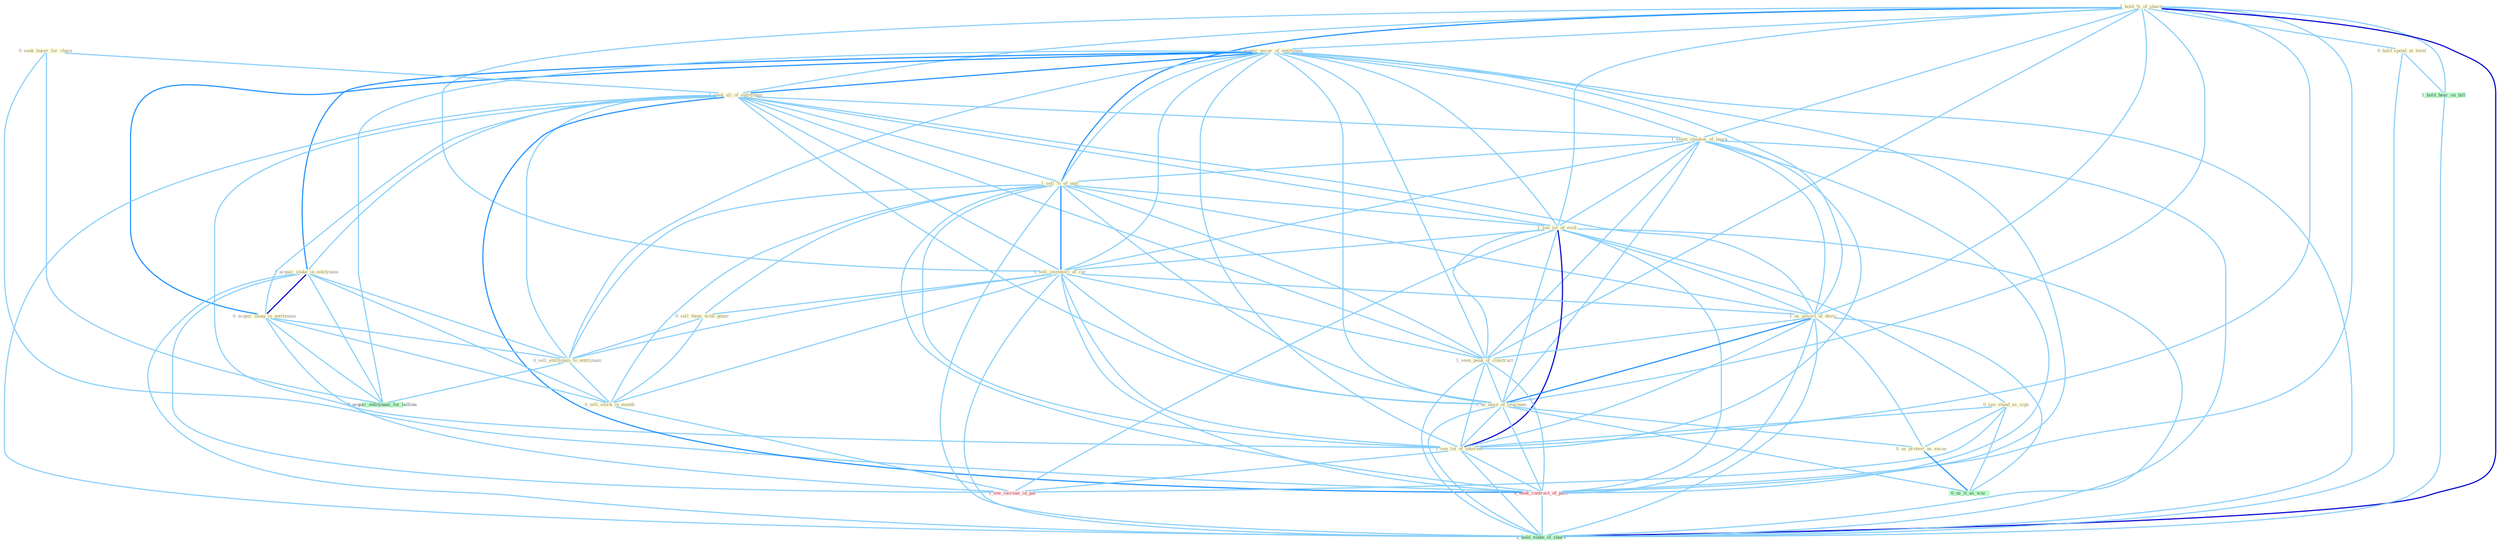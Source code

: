 Graph G{ 
    node
    [shape=polygon,style=filled,width=.5,height=.06,color="#BDFCC9",fixedsize=true,fontsize=4,
    fontcolor="#2f4f4f"];
    {node
    [color="#ffffe0", fontcolor="#8b7d6b"] "1_hold_%_of_share " "1_acquir_secur_of_entitynam " "0_seek_buyer_for_chain " "1_seek_all_of_entitynam " "1_seem_shadow_of_hawk " "1_sell_%_of_unit " "1_see_lot_of_evid " "1_sell_inventori_of_car " "1_acquir_stake_in_entitynam " "0_hold_spend_at_level " "1_us_assort_of_devic " "0_acquir_imag_in_entitynam " "0_sell_them_with_gener " "0_sell_entitynam_to_entitynam " "0_sell_stock_in_month " "1_seen_peak_of_construct " "0_see_stand_as_sign " "1_us_base_of_yearnum " "1_see_lot_of_interest " "0_us_protest_as_excus "}
{node [color="#fff0f5", fontcolor="#b22222"] "0_seek_contract_of_pact " "1_see_increas_in_pai "}
edge [color="#B0E2FF"];

	"1_hold_%_of_share " -- "1_acquir_secur_of_entitynam " [w="1", color="#87cefa" ];
	"1_hold_%_of_share " -- "1_seek_all_of_entitynam " [w="1", color="#87cefa" ];
	"1_hold_%_of_share " -- "1_seem_shadow_of_hawk " [w="1", color="#87cefa" ];
	"1_hold_%_of_share " -- "1_sell_%_of_unit " [w="2", color="#1e90ff" , len=0.8];
	"1_hold_%_of_share " -- "1_see_lot_of_evid " [w="1", color="#87cefa" ];
	"1_hold_%_of_share " -- "1_sell_inventori_of_car " [w="1", color="#87cefa" ];
	"1_hold_%_of_share " -- "0_hold_spend_at_level " [w="1", color="#87cefa" ];
	"1_hold_%_of_share " -- "1_us_assort_of_devic " [w="1", color="#87cefa" ];
	"1_hold_%_of_share " -- "1_seen_peak_of_construct " [w="1", color="#87cefa" ];
	"1_hold_%_of_share " -- "1_us_base_of_yearnum " [w="1", color="#87cefa" ];
	"1_hold_%_of_share " -- "1_see_lot_of_interest " [w="1", color="#87cefa" ];
	"1_hold_%_of_share " -- "0_seek_contract_of_pact " [w="1", color="#87cefa" ];
	"1_hold_%_of_share " -- "1_hold_hear_on_bill " [w="1", color="#87cefa" ];
	"1_hold_%_of_share " -- "1_hold_stake_of_share " [w="3", color="#0000cd" , len=0.6];
	"1_acquir_secur_of_entitynam " -- "1_seek_all_of_entitynam " [w="2", color="#1e90ff" , len=0.8];
	"1_acquir_secur_of_entitynam " -- "1_seem_shadow_of_hawk " [w="1", color="#87cefa" ];
	"1_acquir_secur_of_entitynam " -- "1_sell_%_of_unit " [w="1", color="#87cefa" ];
	"1_acquir_secur_of_entitynam " -- "1_see_lot_of_evid " [w="1", color="#87cefa" ];
	"1_acquir_secur_of_entitynam " -- "1_sell_inventori_of_car " [w="1", color="#87cefa" ];
	"1_acquir_secur_of_entitynam " -- "1_acquir_stake_in_entitynam " [w="2", color="#1e90ff" , len=0.8];
	"1_acquir_secur_of_entitynam " -- "1_us_assort_of_devic " [w="1", color="#87cefa" ];
	"1_acquir_secur_of_entitynam " -- "0_acquir_imag_in_entitynam " [w="2", color="#1e90ff" , len=0.8];
	"1_acquir_secur_of_entitynam " -- "0_sell_entitynam_to_entitynam " [w="1", color="#87cefa" ];
	"1_acquir_secur_of_entitynam " -- "1_seen_peak_of_construct " [w="1", color="#87cefa" ];
	"1_acquir_secur_of_entitynam " -- "1_us_base_of_yearnum " [w="1", color="#87cefa" ];
	"1_acquir_secur_of_entitynam " -- "1_see_lot_of_interest " [w="1", color="#87cefa" ];
	"1_acquir_secur_of_entitynam " -- "0_seek_contract_of_pact " [w="1", color="#87cefa" ];
	"1_acquir_secur_of_entitynam " -- "0_acquir_entitynam_for_billion " [w="1", color="#87cefa" ];
	"1_acquir_secur_of_entitynam " -- "1_hold_stake_of_share " [w="1", color="#87cefa" ];
	"0_seek_buyer_for_chain " -- "1_seek_all_of_entitynam " [w="1", color="#87cefa" ];
	"0_seek_buyer_for_chain " -- "0_seek_contract_of_pact " [w="1", color="#87cefa" ];
	"0_seek_buyer_for_chain " -- "0_acquir_entitynam_for_billion " [w="1", color="#87cefa" ];
	"1_seek_all_of_entitynam " -- "1_seem_shadow_of_hawk " [w="1", color="#87cefa" ];
	"1_seek_all_of_entitynam " -- "1_sell_%_of_unit " [w="1", color="#87cefa" ];
	"1_seek_all_of_entitynam " -- "1_see_lot_of_evid " [w="1", color="#87cefa" ];
	"1_seek_all_of_entitynam " -- "1_sell_inventori_of_car " [w="1", color="#87cefa" ];
	"1_seek_all_of_entitynam " -- "1_acquir_stake_in_entitynam " [w="1", color="#87cefa" ];
	"1_seek_all_of_entitynam " -- "1_us_assort_of_devic " [w="1", color="#87cefa" ];
	"1_seek_all_of_entitynam " -- "0_acquir_imag_in_entitynam " [w="1", color="#87cefa" ];
	"1_seek_all_of_entitynam " -- "0_sell_entitynam_to_entitynam " [w="1", color="#87cefa" ];
	"1_seek_all_of_entitynam " -- "1_seen_peak_of_construct " [w="1", color="#87cefa" ];
	"1_seek_all_of_entitynam " -- "1_us_base_of_yearnum " [w="1", color="#87cefa" ];
	"1_seek_all_of_entitynam " -- "1_see_lot_of_interest " [w="1", color="#87cefa" ];
	"1_seek_all_of_entitynam " -- "0_seek_contract_of_pact " [w="2", color="#1e90ff" , len=0.8];
	"1_seek_all_of_entitynam " -- "1_hold_stake_of_share " [w="1", color="#87cefa" ];
	"1_seem_shadow_of_hawk " -- "1_sell_%_of_unit " [w="1", color="#87cefa" ];
	"1_seem_shadow_of_hawk " -- "1_see_lot_of_evid " [w="1", color="#87cefa" ];
	"1_seem_shadow_of_hawk " -- "1_sell_inventori_of_car " [w="1", color="#87cefa" ];
	"1_seem_shadow_of_hawk " -- "1_us_assort_of_devic " [w="1", color="#87cefa" ];
	"1_seem_shadow_of_hawk " -- "1_seen_peak_of_construct " [w="1", color="#87cefa" ];
	"1_seem_shadow_of_hawk " -- "1_us_base_of_yearnum " [w="1", color="#87cefa" ];
	"1_seem_shadow_of_hawk " -- "1_see_lot_of_interest " [w="1", color="#87cefa" ];
	"1_seem_shadow_of_hawk " -- "0_seek_contract_of_pact " [w="1", color="#87cefa" ];
	"1_seem_shadow_of_hawk " -- "1_hold_stake_of_share " [w="1", color="#87cefa" ];
	"1_sell_%_of_unit " -- "1_see_lot_of_evid " [w="1", color="#87cefa" ];
	"1_sell_%_of_unit " -- "1_sell_inventori_of_car " [w="2", color="#1e90ff" , len=0.8];
	"1_sell_%_of_unit " -- "1_us_assort_of_devic " [w="1", color="#87cefa" ];
	"1_sell_%_of_unit " -- "0_sell_them_with_gener " [w="1", color="#87cefa" ];
	"1_sell_%_of_unit " -- "0_sell_entitynam_to_entitynam " [w="1", color="#87cefa" ];
	"1_sell_%_of_unit " -- "0_sell_stock_in_month " [w="1", color="#87cefa" ];
	"1_sell_%_of_unit " -- "1_seen_peak_of_construct " [w="1", color="#87cefa" ];
	"1_sell_%_of_unit " -- "1_us_base_of_yearnum " [w="1", color="#87cefa" ];
	"1_sell_%_of_unit " -- "1_see_lot_of_interest " [w="1", color="#87cefa" ];
	"1_sell_%_of_unit " -- "0_seek_contract_of_pact " [w="1", color="#87cefa" ];
	"1_sell_%_of_unit " -- "1_hold_stake_of_share " [w="1", color="#87cefa" ];
	"1_see_lot_of_evid " -- "1_sell_inventori_of_car " [w="1", color="#87cefa" ];
	"1_see_lot_of_evid " -- "1_us_assort_of_devic " [w="1", color="#87cefa" ];
	"1_see_lot_of_evid " -- "1_seen_peak_of_construct " [w="1", color="#87cefa" ];
	"1_see_lot_of_evid " -- "0_see_stand_as_sign " [w="1", color="#87cefa" ];
	"1_see_lot_of_evid " -- "1_us_base_of_yearnum " [w="1", color="#87cefa" ];
	"1_see_lot_of_evid " -- "1_see_lot_of_interest " [w="3", color="#0000cd" , len=0.6];
	"1_see_lot_of_evid " -- "0_seek_contract_of_pact " [w="1", color="#87cefa" ];
	"1_see_lot_of_evid " -- "1_see_increas_in_pai " [w="1", color="#87cefa" ];
	"1_see_lot_of_evid " -- "1_hold_stake_of_share " [w="1", color="#87cefa" ];
	"1_sell_inventori_of_car " -- "1_us_assort_of_devic " [w="1", color="#87cefa" ];
	"1_sell_inventori_of_car " -- "0_sell_them_with_gener " [w="1", color="#87cefa" ];
	"1_sell_inventori_of_car " -- "0_sell_entitynam_to_entitynam " [w="1", color="#87cefa" ];
	"1_sell_inventori_of_car " -- "0_sell_stock_in_month " [w="1", color="#87cefa" ];
	"1_sell_inventori_of_car " -- "1_seen_peak_of_construct " [w="1", color="#87cefa" ];
	"1_sell_inventori_of_car " -- "1_us_base_of_yearnum " [w="1", color="#87cefa" ];
	"1_sell_inventori_of_car " -- "1_see_lot_of_interest " [w="1", color="#87cefa" ];
	"1_sell_inventori_of_car " -- "0_seek_contract_of_pact " [w="1", color="#87cefa" ];
	"1_sell_inventori_of_car " -- "1_hold_stake_of_share " [w="1", color="#87cefa" ];
	"1_acquir_stake_in_entitynam " -- "0_acquir_imag_in_entitynam " [w="3", color="#0000cd" , len=0.6];
	"1_acquir_stake_in_entitynam " -- "0_sell_entitynam_to_entitynam " [w="1", color="#87cefa" ];
	"1_acquir_stake_in_entitynam " -- "0_sell_stock_in_month " [w="1", color="#87cefa" ];
	"1_acquir_stake_in_entitynam " -- "0_acquir_entitynam_for_billion " [w="1", color="#87cefa" ];
	"1_acquir_stake_in_entitynam " -- "1_see_increas_in_pai " [w="1", color="#87cefa" ];
	"1_acquir_stake_in_entitynam " -- "1_hold_stake_of_share " [w="1", color="#87cefa" ];
	"0_hold_spend_at_level " -- "1_hold_hear_on_bill " [w="1", color="#87cefa" ];
	"0_hold_spend_at_level " -- "1_hold_stake_of_share " [w="1", color="#87cefa" ];
	"1_us_assort_of_devic " -- "1_seen_peak_of_construct " [w="1", color="#87cefa" ];
	"1_us_assort_of_devic " -- "1_us_base_of_yearnum " [w="2", color="#1e90ff" , len=0.8];
	"1_us_assort_of_devic " -- "1_see_lot_of_interest " [w="1", color="#87cefa" ];
	"1_us_assort_of_devic " -- "0_us_protest_as_excus " [w="1", color="#87cefa" ];
	"1_us_assort_of_devic " -- "0_seek_contract_of_pact " [w="1", color="#87cefa" ];
	"1_us_assort_of_devic " -- "0_us_it_as_wai " [w="1", color="#87cefa" ];
	"1_us_assort_of_devic " -- "1_hold_stake_of_share " [w="1", color="#87cefa" ];
	"0_acquir_imag_in_entitynam " -- "0_sell_entitynam_to_entitynam " [w="1", color="#87cefa" ];
	"0_acquir_imag_in_entitynam " -- "0_sell_stock_in_month " [w="1", color="#87cefa" ];
	"0_acquir_imag_in_entitynam " -- "0_acquir_entitynam_for_billion " [w="1", color="#87cefa" ];
	"0_acquir_imag_in_entitynam " -- "1_see_increas_in_pai " [w="1", color="#87cefa" ];
	"0_sell_them_with_gener " -- "0_sell_entitynam_to_entitynam " [w="1", color="#87cefa" ];
	"0_sell_them_with_gener " -- "0_sell_stock_in_month " [w="1", color="#87cefa" ];
	"0_sell_entitynam_to_entitynam " -- "0_sell_stock_in_month " [w="1", color="#87cefa" ];
	"0_sell_entitynam_to_entitynam " -- "0_acquir_entitynam_for_billion " [w="1", color="#87cefa" ];
	"0_sell_stock_in_month " -- "1_see_increas_in_pai " [w="1", color="#87cefa" ];
	"1_seen_peak_of_construct " -- "1_us_base_of_yearnum " [w="1", color="#87cefa" ];
	"1_seen_peak_of_construct " -- "1_see_lot_of_interest " [w="1", color="#87cefa" ];
	"1_seen_peak_of_construct " -- "0_seek_contract_of_pact " [w="1", color="#87cefa" ];
	"1_seen_peak_of_construct " -- "1_hold_stake_of_share " [w="1", color="#87cefa" ];
	"0_see_stand_as_sign " -- "1_see_lot_of_interest " [w="1", color="#87cefa" ];
	"0_see_stand_as_sign " -- "0_us_protest_as_excus " [w="1", color="#87cefa" ];
	"0_see_stand_as_sign " -- "0_us_it_as_wai " [w="1", color="#87cefa" ];
	"0_see_stand_as_sign " -- "1_see_increas_in_pai " [w="1", color="#87cefa" ];
	"1_us_base_of_yearnum " -- "1_see_lot_of_interest " [w="1", color="#87cefa" ];
	"1_us_base_of_yearnum " -- "0_us_protest_as_excus " [w="1", color="#87cefa" ];
	"1_us_base_of_yearnum " -- "0_seek_contract_of_pact " [w="1", color="#87cefa" ];
	"1_us_base_of_yearnum " -- "0_us_it_as_wai " [w="1", color="#87cefa" ];
	"1_us_base_of_yearnum " -- "1_hold_stake_of_share " [w="1", color="#87cefa" ];
	"1_see_lot_of_interest " -- "0_seek_contract_of_pact " [w="1", color="#87cefa" ];
	"1_see_lot_of_interest " -- "1_see_increas_in_pai " [w="1", color="#87cefa" ];
	"1_see_lot_of_interest " -- "1_hold_stake_of_share " [w="1", color="#87cefa" ];
	"0_us_protest_as_excus " -- "0_us_it_as_wai " [w="2", color="#1e90ff" , len=0.8];
	"0_seek_contract_of_pact " -- "1_hold_stake_of_share " [w="1", color="#87cefa" ];
	"1_hold_hear_on_bill " -- "1_hold_stake_of_share " [w="1", color="#87cefa" ];
}